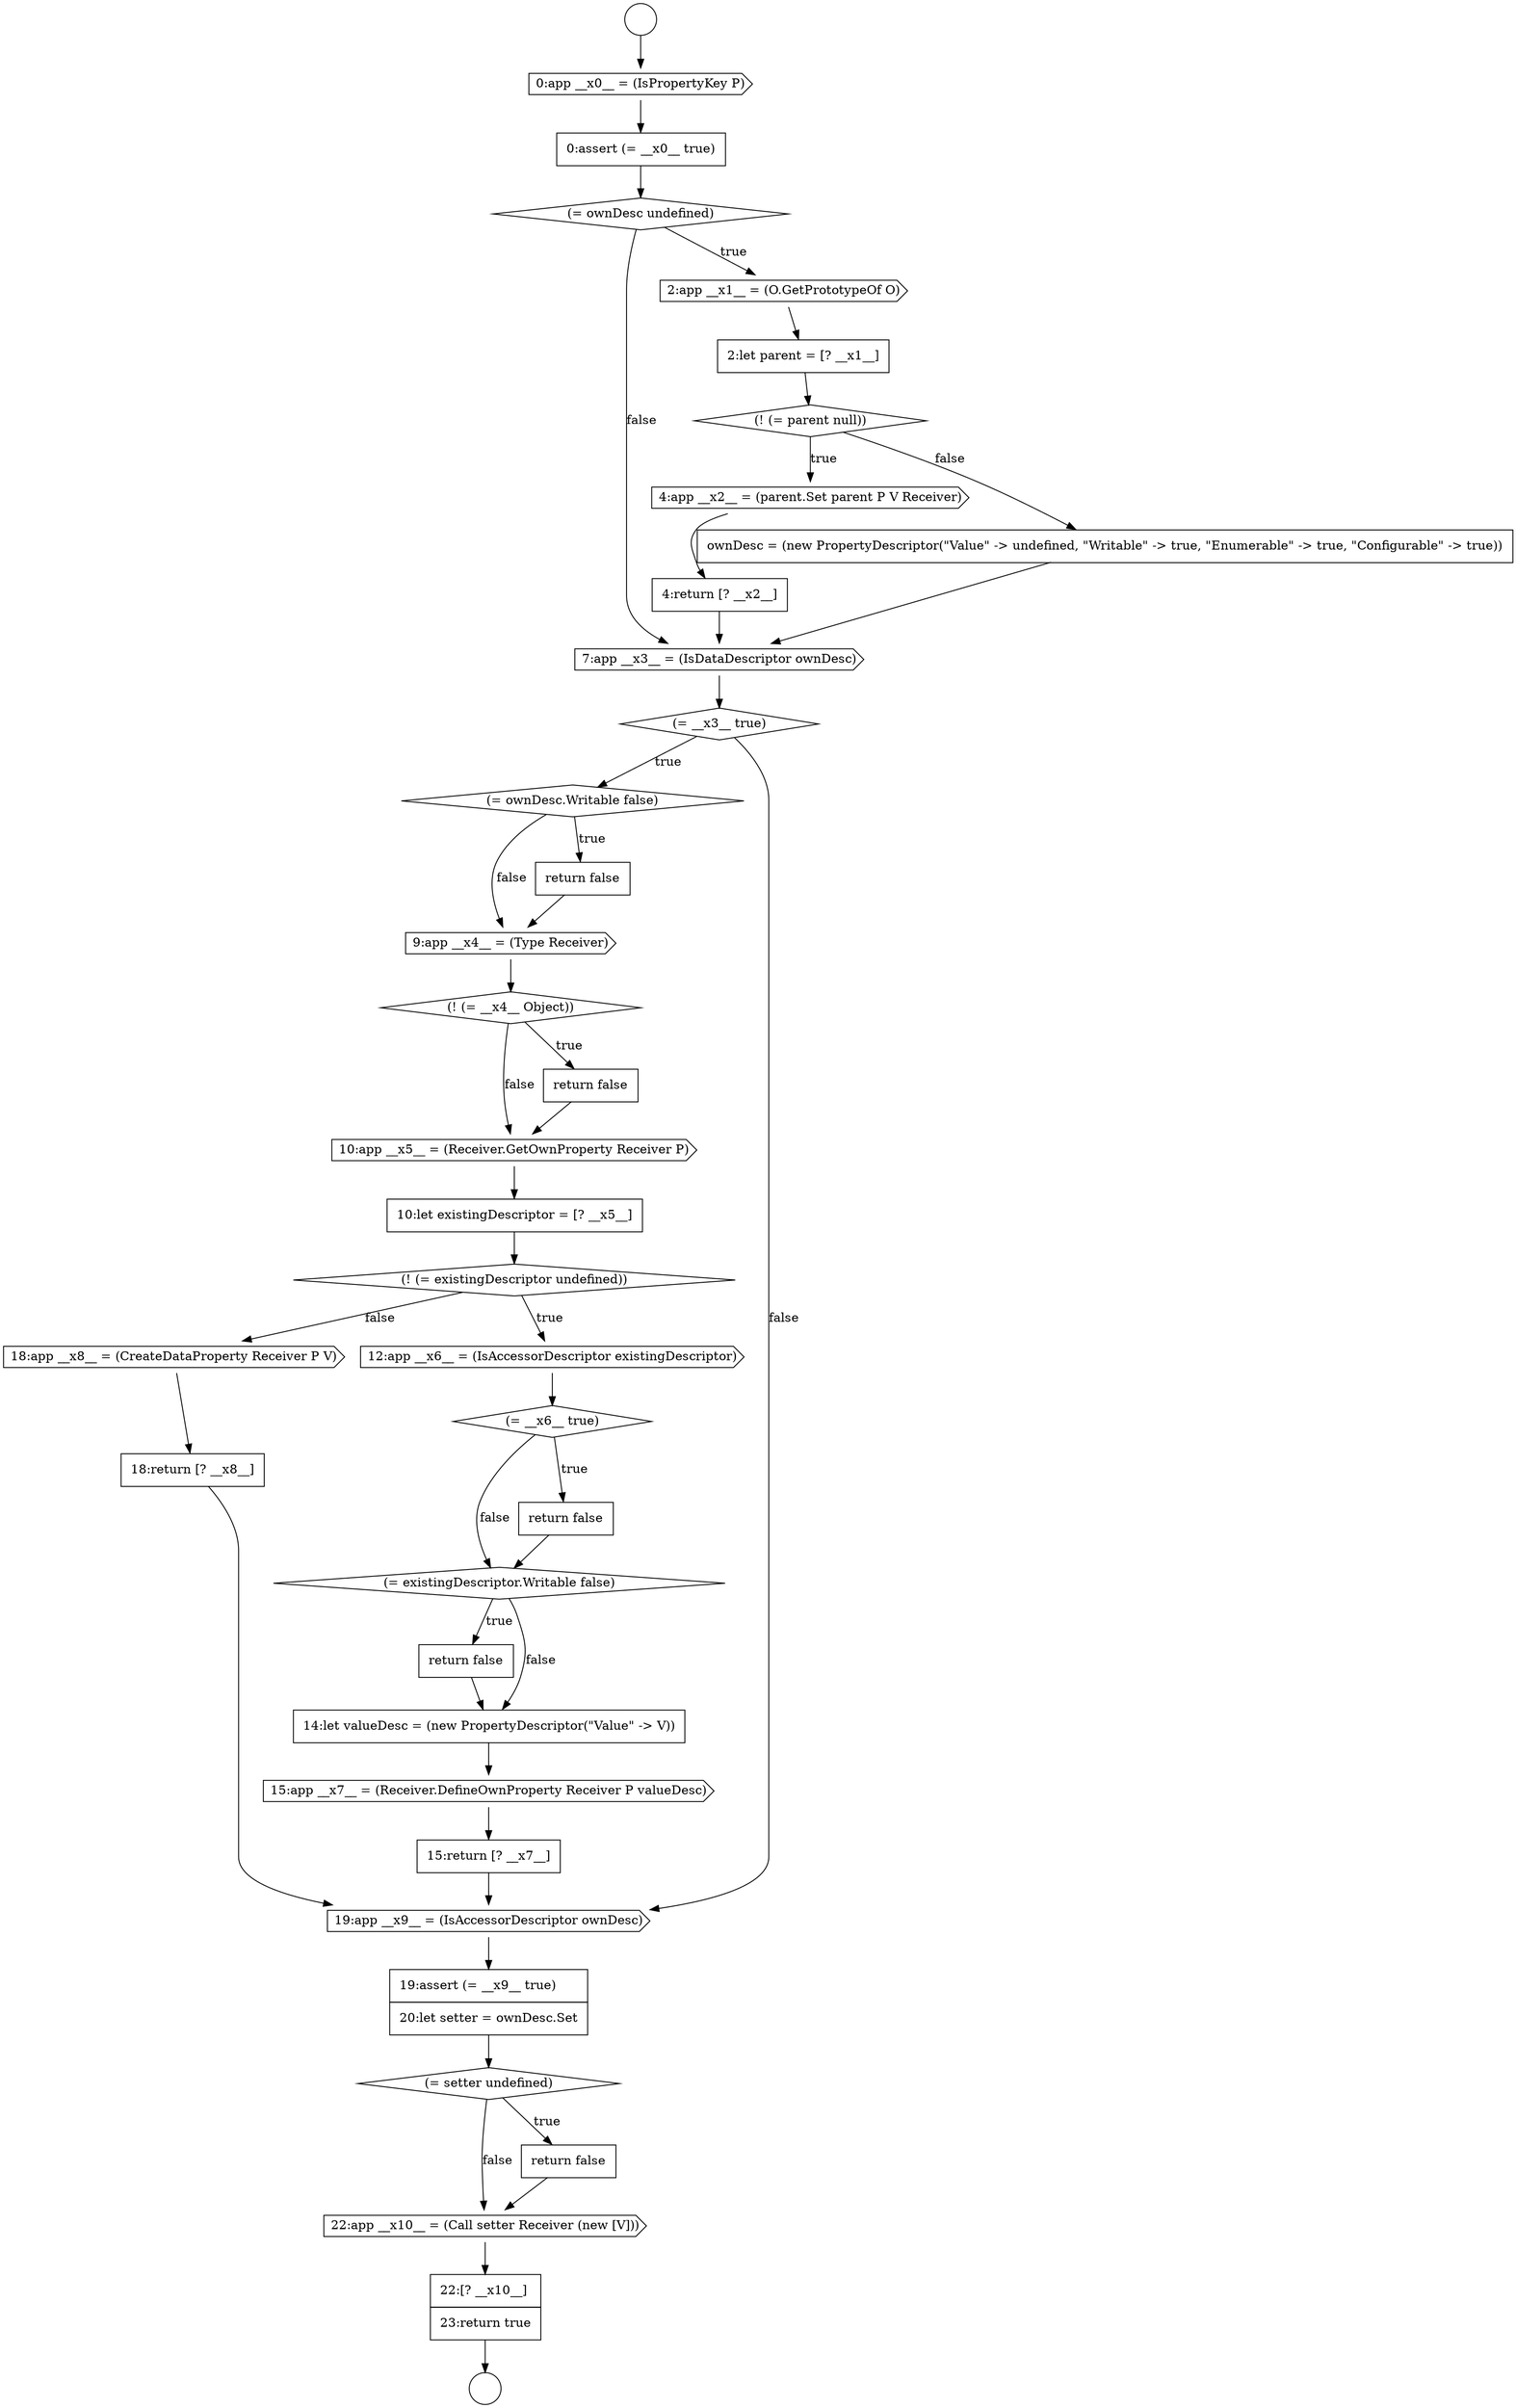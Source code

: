 digraph {
  node2163 [shape=none, margin=0, label=<<font color="black">
    <table border="0" cellborder="1" cellspacing="0" cellpadding="10">
      <tr><td align="left">return false</td></tr>
    </table>
  </font>> color="black" fillcolor="white" style=filled]
  node2173 [shape=cds, label=<<font color="black">22:app __x10__ = (Call setter Receiver (new [V]))</font>> color="black" fillcolor="white" style=filled]
  node2154 [shape=diamond, label=<<font color="black">(! (= __x4__ Object))</font>> color="black" fillcolor="white" style=filled]
  node2164 [shape=none, margin=0, label=<<font color="black">
    <table border="0" cellborder="1" cellspacing="0" cellpadding="10">
      <tr><td align="left">14:let valueDesc = (new PropertyDescriptor(&quot;Value&quot; -&gt; V))</td></tr>
    </table>
  </font>> color="black" fillcolor="white" style=filled]
  node2157 [shape=none, margin=0, label=<<font color="black">
    <table border="0" cellborder="1" cellspacing="0" cellpadding="10">
      <tr><td align="left">10:let existingDescriptor = [? __x5__]</td></tr>
    </table>
  </font>> color="black" fillcolor="white" style=filled]
  node2172 [shape=none, margin=0, label=<<font color="black">
    <table border="0" cellborder="1" cellspacing="0" cellpadding="10">
      <tr><td align="left">return false</td></tr>
    </table>
  </font>> color="black" fillcolor="white" style=filled]
  node2151 [shape=diamond, label=<<font color="black">(= ownDesc.Writable false)</font>> color="black" fillcolor="white" style=filled]
  node2165 [shape=cds, label=<<font color="black">15:app __x7__ = (Receiver.DefineOwnProperty Receiver P valueDesc)</font>> color="black" fillcolor="white" style=filled]
  node2145 [shape=diamond, label=<<font color="black">(! (= parent null))</font>> color="black" fillcolor="white" style=filled]
  node2162 [shape=diamond, label=<<font color="black">(= existingDescriptor.Writable false)</font>> color="black" fillcolor="white" style=filled]
  node2170 [shape=none, margin=0, label=<<font color="black">
    <table border="0" cellborder="1" cellspacing="0" cellpadding="10">
      <tr><td align="left">19:assert (= __x9__ true)</td></tr>
      <tr><td align="left">20:let setter = ownDesc.Set</td></tr>
    </table>
  </font>> color="black" fillcolor="white" style=filled]
  node2141 [shape=none, margin=0, label=<<font color="black">
    <table border="0" cellborder="1" cellspacing="0" cellpadding="10">
      <tr><td align="left">0:assert (= __x0__ true)</td></tr>
    </table>
  </font>> color="black" fillcolor="white" style=filled]
  node2168 [shape=none, margin=0, label=<<font color="black">
    <table border="0" cellborder="1" cellspacing="0" cellpadding="10">
      <tr><td align="left">18:return [? __x8__]</td></tr>
    </table>
  </font>> color="black" fillcolor="white" style=filled]
  node2146 [shape=cds, label=<<font color="black">4:app __x2__ = (parent.Set parent P V Receiver)</font>> color="black" fillcolor="white" style=filled]
  node2169 [shape=cds, label=<<font color="black">19:app __x9__ = (IsAccessorDescriptor ownDesc)</font>> color="black" fillcolor="white" style=filled]
  node2158 [shape=diamond, label=<<font color="black">(! (= existingDescriptor undefined))</font>> color="black" fillcolor="white" style=filled]
  node2147 [shape=none, margin=0, label=<<font color="black">
    <table border="0" cellborder="1" cellspacing="0" cellpadding="10">
      <tr><td align="left">4:return [? __x2__]</td></tr>
    </table>
  </font>> color="black" fillcolor="white" style=filled]
  node2150 [shape=diamond, label=<<font color="black">(= __x3__ true)</font>> color="black" fillcolor="white" style=filled]
  node2153 [shape=cds, label=<<font color="black">9:app __x4__ = (Type Receiver)</font>> color="black" fillcolor="white" style=filled]
  node2140 [shape=cds, label=<<font color="black">0:app __x0__ = (IsPropertyKey P)</font>> color="black" fillcolor="white" style=filled]
  node2144 [shape=none, margin=0, label=<<font color="black">
    <table border="0" cellborder="1" cellspacing="0" cellpadding="10">
      <tr><td align="left">2:let parent = [? __x1__]</td></tr>
    </table>
  </font>> color="black" fillcolor="white" style=filled]
  node2149 [shape=cds, label=<<font color="black">7:app __x3__ = (IsDataDescriptor ownDesc)</font>> color="black" fillcolor="white" style=filled]
  node2161 [shape=none, margin=0, label=<<font color="black">
    <table border="0" cellborder="1" cellspacing="0" cellpadding="10">
      <tr><td align="left">return false</td></tr>
    </table>
  </font>> color="black" fillcolor="white" style=filled]
  node2166 [shape=none, margin=0, label=<<font color="black">
    <table border="0" cellborder="1" cellspacing="0" cellpadding="10">
      <tr><td align="left">15:return [? __x7__]</td></tr>
    </table>
  </font>> color="black" fillcolor="white" style=filled]
  node2148 [shape=none, margin=0, label=<<font color="black">
    <table border="0" cellborder="1" cellspacing="0" cellpadding="10">
      <tr><td align="left">ownDesc = (new PropertyDescriptor(&quot;Value&quot; -&gt; undefined, &quot;Writable&quot; -&gt; true, &quot;Enumerable&quot; -&gt; true, &quot;Configurable&quot; -&gt; true))</td></tr>
    </table>
  </font>> color="black" fillcolor="white" style=filled]
  node2171 [shape=diamond, label=<<font color="black">(= setter undefined)</font>> color="black" fillcolor="white" style=filled]
  node2139 [shape=circle label=" " color="black" fillcolor="white" style=filled]
  node2156 [shape=cds, label=<<font color="black">10:app __x5__ = (Receiver.GetOwnProperty Receiver P)</font>> color="black" fillcolor="white" style=filled]
  node2143 [shape=cds, label=<<font color="black">2:app __x1__ = (O.GetPrototypeOf O)</font>> color="black" fillcolor="white" style=filled]
  node2160 [shape=diamond, label=<<font color="black">(= __x6__ true)</font>> color="black" fillcolor="white" style=filled]
  node2167 [shape=cds, label=<<font color="black">18:app __x8__ = (CreateDataProperty Receiver P V)</font>> color="black" fillcolor="white" style=filled]
  node2174 [shape=none, margin=0, label=<<font color="black">
    <table border="0" cellborder="1" cellspacing="0" cellpadding="10">
      <tr><td align="left">22:[? __x10__]</td></tr>
      <tr><td align="left">23:return true</td></tr>
    </table>
  </font>> color="black" fillcolor="white" style=filled]
  node2152 [shape=none, margin=0, label=<<font color="black">
    <table border="0" cellborder="1" cellspacing="0" cellpadding="10">
      <tr><td align="left">return false</td></tr>
    </table>
  </font>> color="black" fillcolor="white" style=filled]
  node2142 [shape=diamond, label=<<font color="black">(= ownDesc undefined)</font>> color="black" fillcolor="white" style=filled]
  node2155 [shape=none, margin=0, label=<<font color="black">
    <table border="0" cellborder="1" cellspacing="0" cellpadding="10">
      <tr><td align="left">return false</td></tr>
    </table>
  </font>> color="black" fillcolor="white" style=filled]
  node2159 [shape=cds, label=<<font color="black">12:app __x6__ = (IsAccessorDescriptor existingDescriptor)</font>> color="black" fillcolor="white" style=filled]
  node2138 [shape=circle label=" " color="black" fillcolor="white" style=filled]
  node2151 -> node2152 [label=<<font color="black">true</font>> color="black"]
  node2151 -> node2153 [label=<<font color="black">false</font>> color="black"]
  node2145 -> node2146 [label=<<font color="black">true</font>> color="black"]
  node2145 -> node2148 [label=<<font color="black">false</font>> color="black"]
  node2165 -> node2166 [ color="black"]
  node2170 -> node2171 [ color="black"]
  node2140 -> node2141 [ color="black"]
  node2159 -> node2160 [ color="black"]
  node2172 -> node2173 [ color="black"]
  node2166 -> node2169 [ color="black"]
  node2144 -> node2145 [ color="black"]
  node2146 -> node2147 [ color="black"]
  node2150 -> node2151 [label=<<font color="black">true</font>> color="black"]
  node2150 -> node2169 [label=<<font color="black">false</font>> color="black"]
  node2138 -> node2140 [ color="black"]
  node2162 -> node2163 [label=<<font color="black">true</font>> color="black"]
  node2162 -> node2164 [label=<<font color="black">false</font>> color="black"]
  node2147 -> node2149 [ color="black"]
  node2173 -> node2174 [ color="black"]
  node2168 -> node2169 [ color="black"]
  node2169 -> node2170 [ color="black"]
  node2142 -> node2143 [label=<<font color="black">true</font>> color="black"]
  node2142 -> node2149 [label=<<font color="black">false</font>> color="black"]
  node2167 -> node2168 [ color="black"]
  node2174 -> node2139 [ color="black"]
  node2155 -> node2156 [ color="black"]
  node2143 -> node2144 [ color="black"]
  node2164 -> node2165 [ color="black"]
  node2154 -> node2155 [label=<<font color="black">true</font>> color="black"]
  node2154 -> node2156 [label=<<font color="black">false</font>> color="black"]
  node2161 -> node2162 [ color="black"]
  node2158 -> node2159 [label=<<font color="black">true</font>> color="black"]
  node2158 -> node2167 [label=<<font color="black">false</font>> color="black"]
  node2156 -> node2157 [ color="black"]
  node2171 -> node2172 [label=<<font color="black">true</font>> color="black"]
  node2171 -> node2173 [label=<<font color="black">false</font>> color="black"]
  node2141 -> node2142 [ color="black"]
  node2160 -> node2161 [label=<<font color="black">true</font>> color="black"]
  node2160 -> node2162 [label=<<font color="black">false</font>> color="black"]
  node2163 -> node2164 [ color="black"]
  node2148 -> node2149 [ color="black"]
  node2149 -> node2150 [ color="black"]
  node2153 -> node2154 [ color="black"]
  node2157 -> node2158 [ color="black"]
  node2152 -> node2153 [ color="black"]
}
